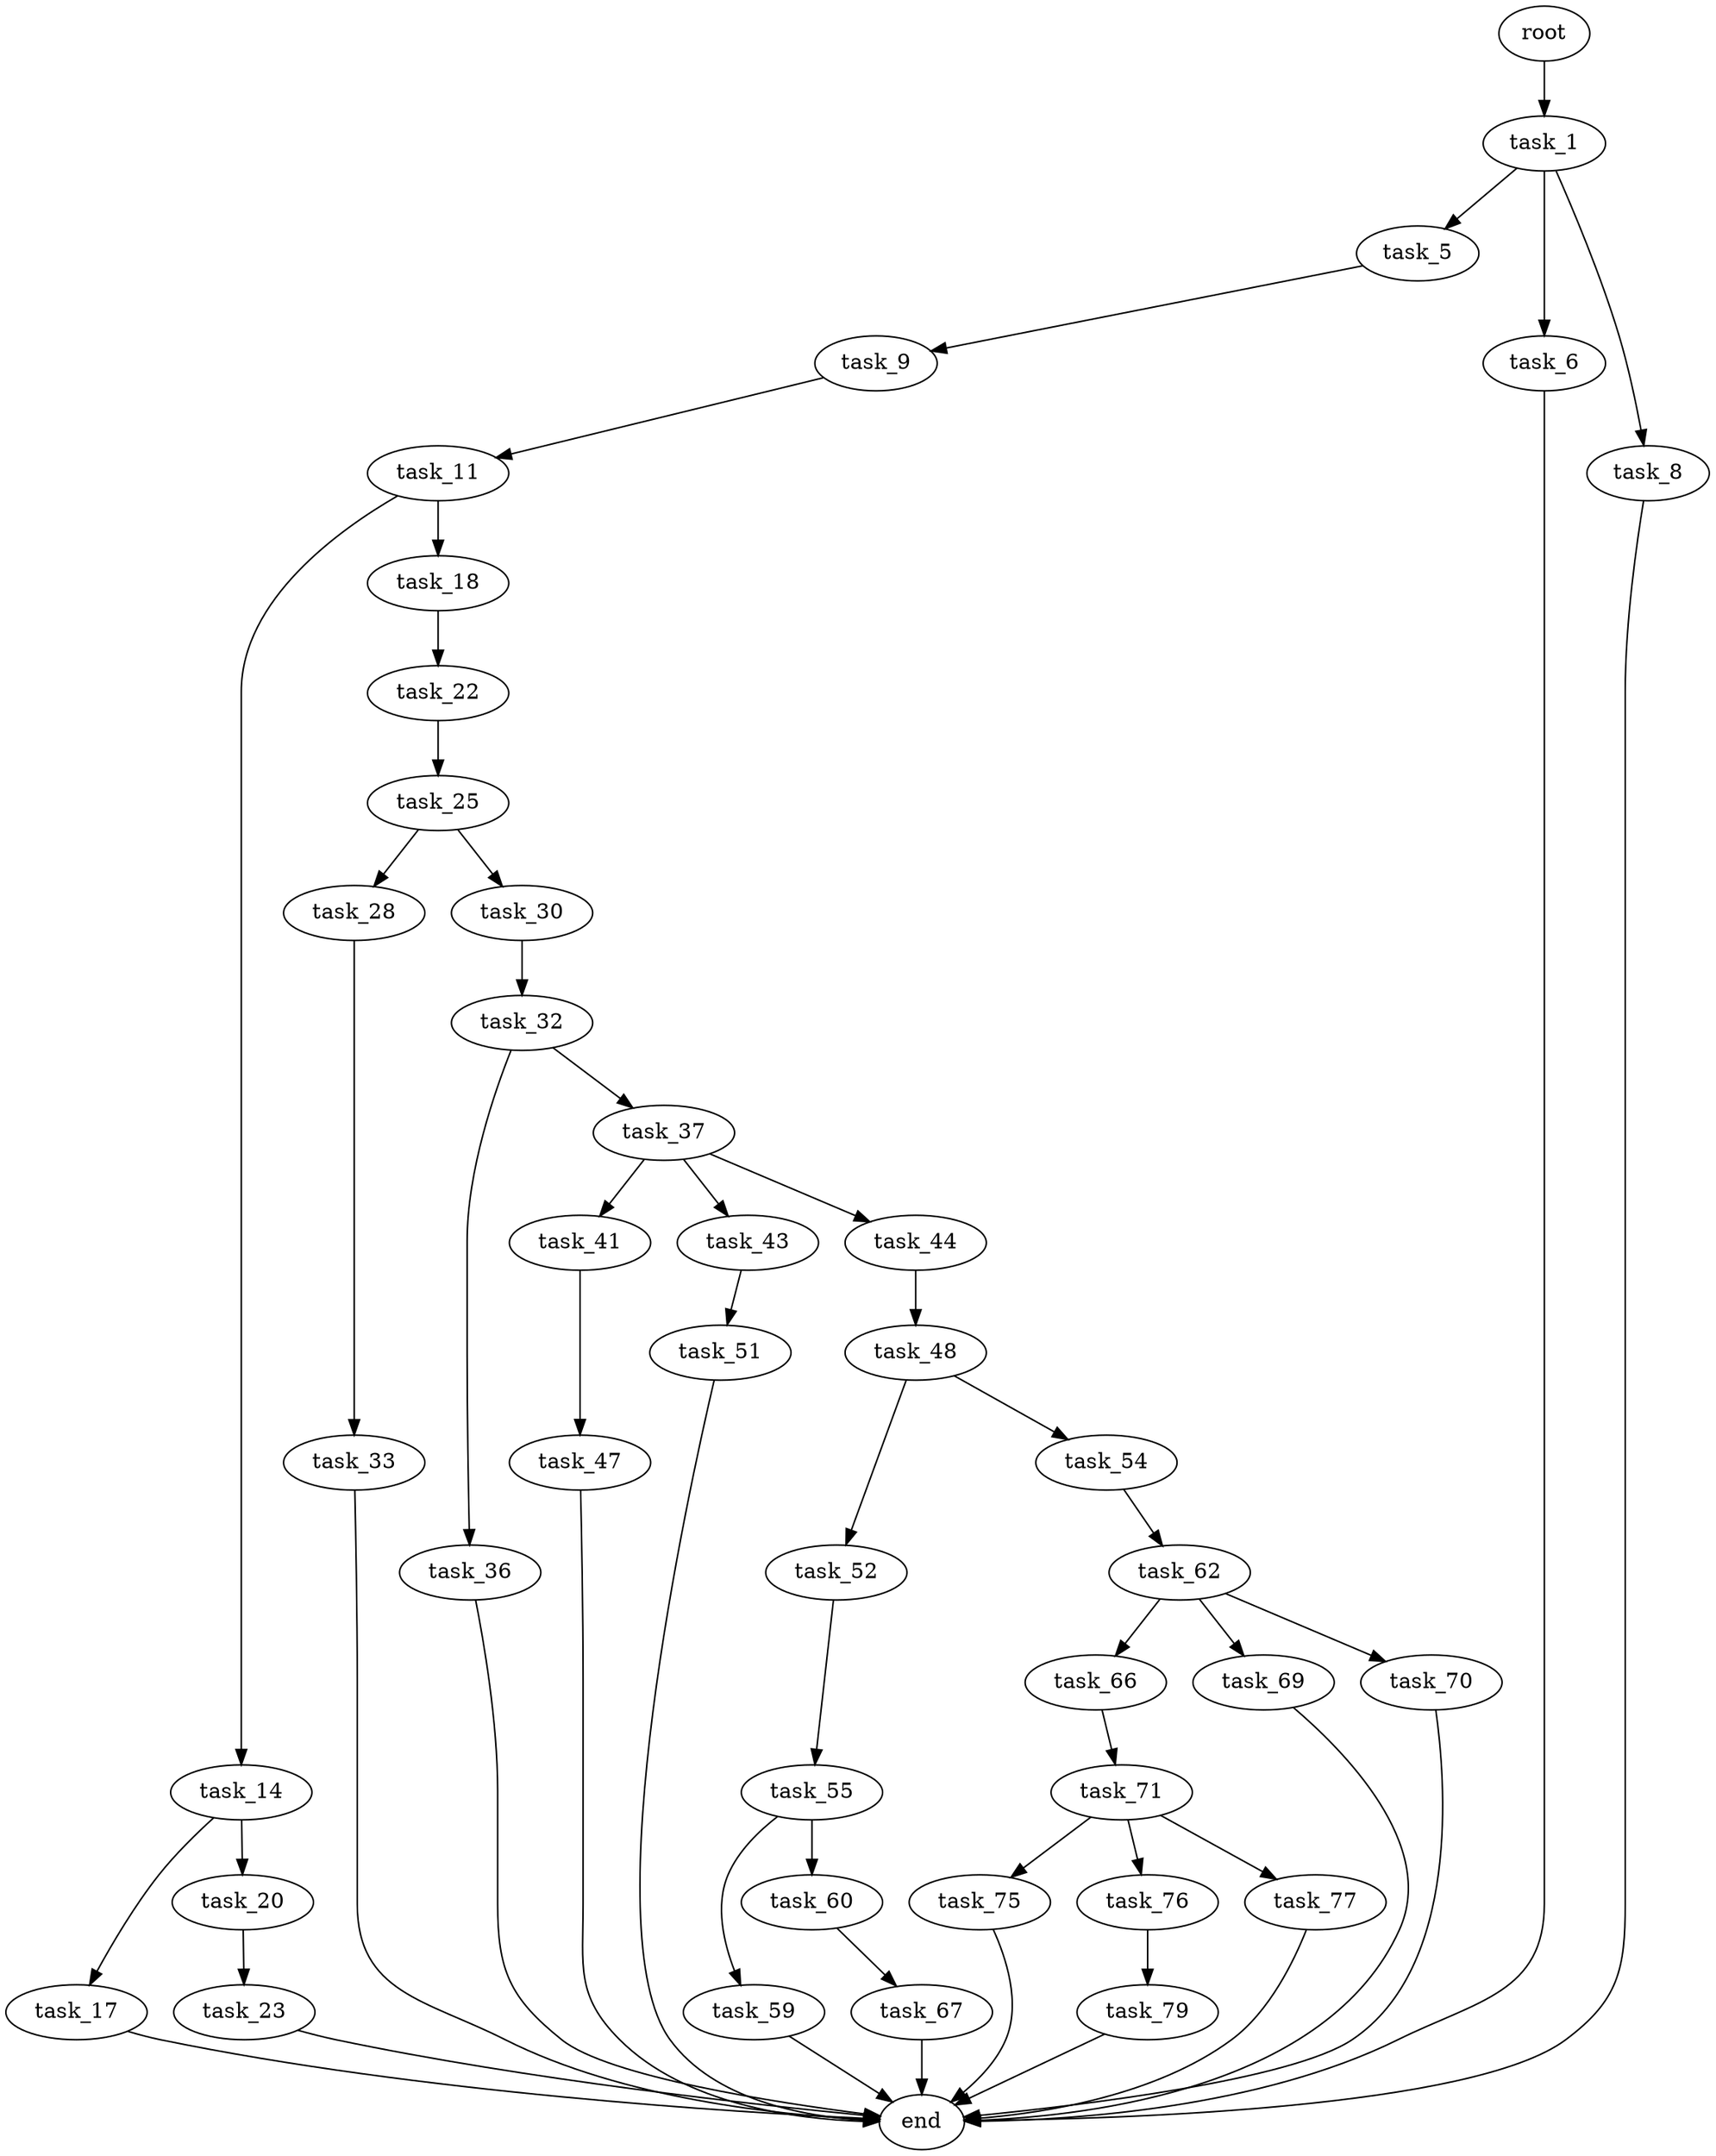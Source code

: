 digraph G {
  root [size="0.000000"];
  task_1 [size="368293445632.000000"];
  task_5 [size="13282100278.000000"];
  task_6 [size="306674992200.000000"];
  task_8 [size="949134505801.000000"];
  task_9 [size="782757789696.000000"];
  end [size="0.000000"];
  task_11 [size="103249314488.000000"];
  task_14 [size="245703269533.000000"];
  task_18 [size="782757789696.000000"];
  task_17 [size="120405760800.000000"];
  task_20 [size="13882295330.000000"];
  task_22 [size="8589934592.000000"];
  task_23 [size="8589934592.000000"];
  task_25 [size="3885329246.000000"];
  task_28 [size="66033092747.000000"];
  task_30 [size="25564905879.000000"];
  task_33 [size="28991029248.000000"];
  task_32 [size="8871094976.000000"];
  task_36 [size="134217728000.000000"];
  task_37 [size="549755813888.000000"];
  task_41 [size="134217728000.000000"];
  task_43 [size="231928233984.000000"];
  task_44 [size="8589934592.000000"];
  task_47 [size="2094514670.000000"];
  task_51 [size="638360187.000000"];
  task_48 [size="68719476736.000000"];
  task_52 [size="8589934592.000000"];
  task_54 [size="2116567210.000000"];
  task_55 [size="28991029248.000000"];
  task_62 [size="17558281616.000000"];
  task_59 [size="194802103519.000000"];
  task_60 [size="14014970403.000000"];
  task_67 [size="1073741824000.000000"];
  task_66 [size="41202861269.000000"];
  task_69 [size="14787853560.000000"];
  task_70 [size="5991580472.000000"];
  task_71 [size="549755813888.000000"];
  task_75 [size="648827396490.000000"];
  task_76 [size="16424297035.000000"];
  task_77 [size="8589934592.000000"];
  task_79 [size="9310246013.000000"];

  root -> task_1 [size="1.000000"];
  task_1 -> task_5 [size="411041792.000000"];
  task_1 -> task_6 [size="411041792.000000"];
  task_1 -> task_8 [size="411041792.000000"];
  task_5 -> task_9 [size="301989888.000000"];
  task_6 -> end [size="1.000000"];
  task_8 -> end [size="1.000000"];
  task_9 -> task_11 [size="679477248.000000"];
  task_11 -> task_14 [size="75497472.000000"];
  task_11 -> task_18 [size="75497472.000000"];
  task_14 -> task_17 [size="209715200.000000"];
  task_14 -> task_20 [size="209715200.000000"];
  task_18 -> task_22 [size="679477248.000000"];
  task_17 -> end [size="1.000000"];
  task_20 -> task_23 [size="411041792.000000"];
  task_22 -> task_25 [size="33554432.000000"];
  task_23 -> end [size="1.000000"];
  task_25 -> task_28 [size="75497472.000000"];
  task_25 -> task_30 [size="75497472.000000"];
  task_28 -> task_33 [size="75497472.000000"];
  task_30 -> task_32 [size="411041792.000000"];
  task_33 -> end [size="1.000000"];
  task_32 -> task_36 [size="209715200.000000"];
  task_32 -> task_37 [size="209715200.000000"];
  task_36 -> end [size="1.000000"];
  task_37 -> task_41 [size="536870912.000000"];
  task_37 -> task_43 [size="536870912.000000"];
  task_37 -> task_44 [size="536870912.000000"];
  task_41 -> task_47 [size="209715200.000000"];
  task_43 -> task_51 [size="301989888.000000"];
  task_44 -> task_48 [size="33554432.000000"];
  task_47 -> end [size="1.000000"];
  task_51 -> end [size="1.000000"];
  task_48 -> task_52 [size="134217728.000000"];
  task_48 -> task_54 [size="134217728.000000"];
  task_52 -> task_55 [size="33554432.000000"];
  task_54 -> task_62 [size="75497472.000000"];
  task_55 -> task_59 [size="75497472.000000"];
  task_55 -> task_60 [size="75497472.000000"];
  task_62 -> task_66 [size="301989888.000000"];
  task_62 -> task_69 [size="301989888.000000"];
  task_62 -> task_70 [size="301989888.000000"];
  task_59 -> end [size="1.000000"];
  task_60 -> task_67 [size="301989888.000000"];
  task_67 -> end [size="1.000000"];
  task_66 -> task_71 [size="838860800.000000"];
  task_69 -> end [size="1.000000"];
  task_70 -> end [size="1.000000"];
  task_71 -> task_75 [size="536870912.000000"];
  task_71 -> task_76 [size="536870912.000000"];
  task_71 -> task_77 [size="536870912.000000"];
  task_75 -> end [size="1.000000"];
  task_76 -> task_79 [size="301989888.000000"];
  task_77 -> end [size="1.000000"];
  task_79 -> end [size="1.000000"];
}
